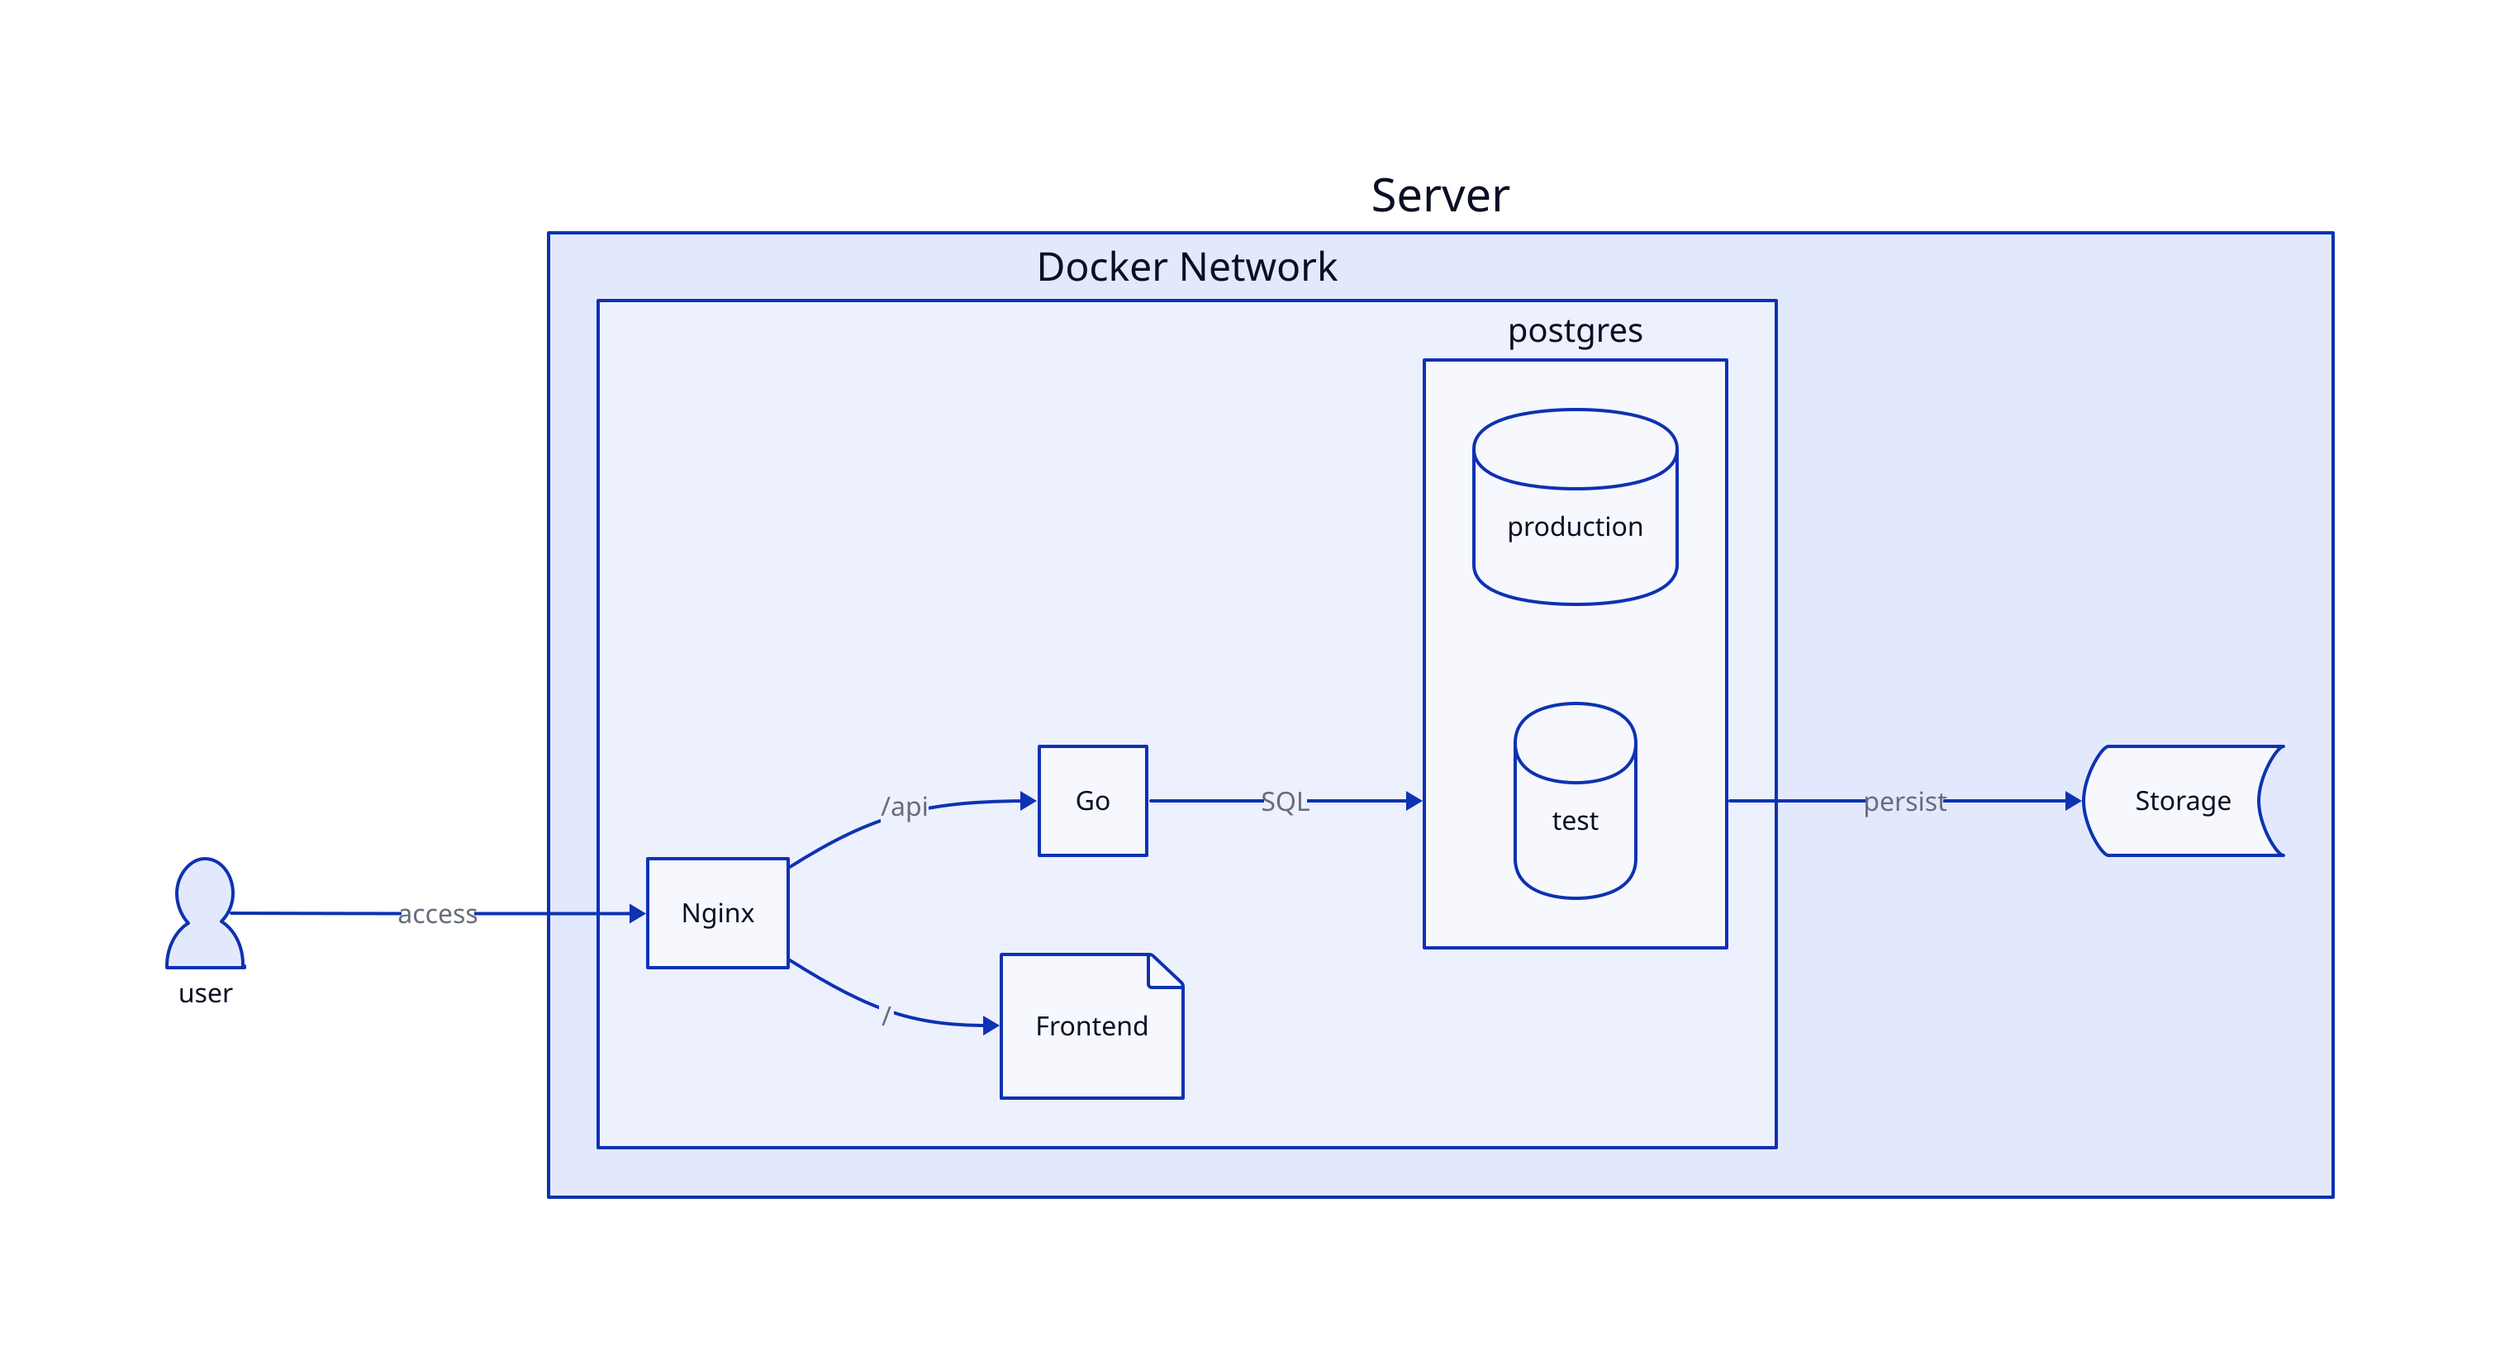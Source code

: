 Server: {
  Docker Network: {
    postgres: {
      production: {
        shape: cylinder
      }
      test: {
        shape: cylinder
      }
    }
    Go
    Nginx
    Frontend: {
      shape: page
    }

    Nginx -> Go: /api
    Nginx -> Frontend: /
    Go -> postgres: SQL
  }
  Storage: {
    shape: stored_data
  }
  Docker Network.postgres -> Storage: persist
}
user: {
  shape: person
}
direction: right
user -> Server.Docker Network.Nginx: access
